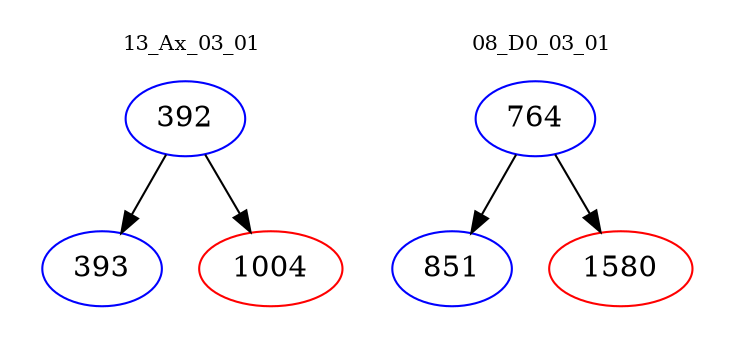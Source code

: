 digraph{
subgraph cluster_0 {
color = white
label = "13_Ax_03_01";
fontsize=10;
T0_392 [label="392", color="blue"]
T0_392 -> T0_393 [color="black"]
T0_393 [label="393", color="blue"]
T0_392 -> T0_1004 [color="black"]
T0_1004 [label="1004", color="red"]
}
subgraph cluster_1 {
color = white
label = "08_D0_03_01";
fontsize=10;
T1_764 [label="764", color="blue"]
T1_764 -> T1_851 [color="black"]
T1_851 [label="851", color="blue"]
T1_764 -> T1_1580 [color="black"]
T1_1580 [label="1580", color="red"]
}
}
